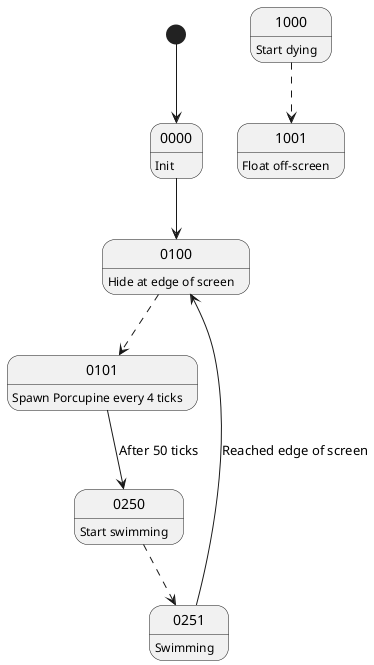 @startuml Boss 5 - Ironhead
[*] --> 0000

0000: Init
0000 --> 0100

0100: Hide at edge of screen
0100 -[dashed]-> 0101

0101: Spawn Porcupine every 4 ticks
0101 --> 0250 : After 50 ticks

0250: Start swimming
0250 -[dashed]-> 0251

0251: Swimming
0251 --> 0100 : Reached edge of screen

1000: Start dying
1000 -[dashed]-> 1001

1001: Float off-screen


@enduml